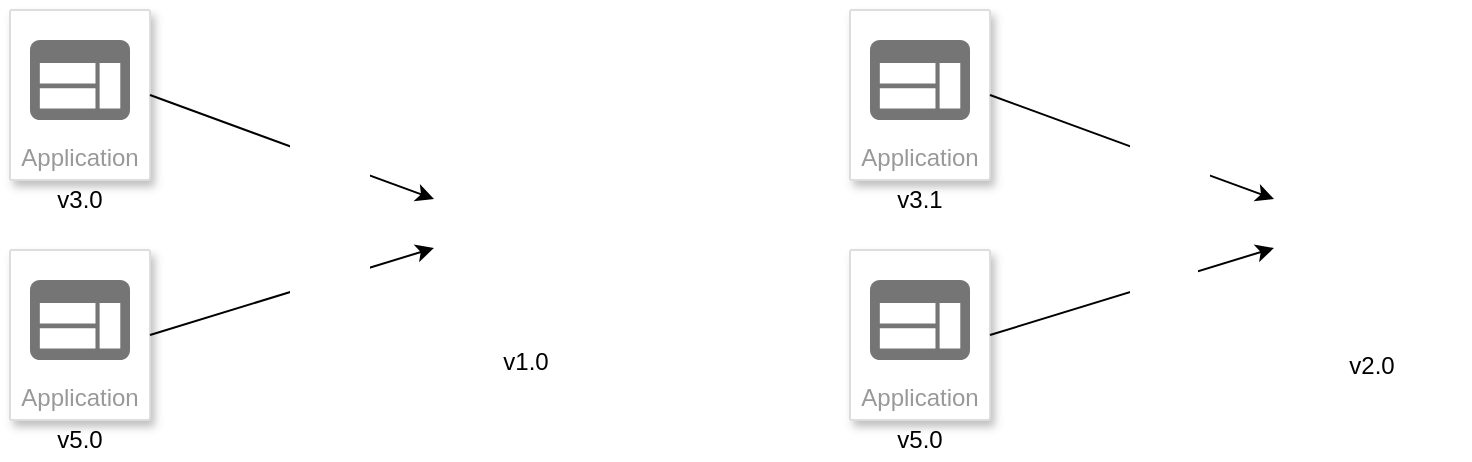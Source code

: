 <mxfile version="14.2.7" type="github">
  <diagram id="6MxjAhidh8VMmNFmY-1r" name="Page-1">
    <mxGraphModel dx="1043" dy="501" grid="1" gridSize="10" guides="1" tooltips="1" connect="1" arrows="1" fold="1" page="1" pageScale="1" pageWidth="827" pageHeight="1169" math="0" shadow="0">
      <root>
        <mxCell id="0" />
        <mxCell id="1" parent="0" />
        <mxCell id="15RppJiUgAy5fwv0_JGs-5" value="Application" style="strokeColor=#dddddd;shadow=1;strokeWidth=1;rounded=1;absoluteArcSize=1;arcSize=2;labelPosition=center;verticalLabelPosition=middle;align=center;verticalAlign=bottom;spacingLeft=0;fontColor=#999999;fontSize=12;whiteSpace=wrap;spacingBottom=2;" vertex="1" parent="1">
          <mxGeometry x="30" y="20" width="70" height="85" as="geometry" />
        </mxCell>
        <mxCell id="15RppJiUgAy5fwv0_JGs-6" value="" style="dashed=0;connectable=0;html=1;fillColor=#757575;strokeColor=none;shape=mxgraph.gcp2.application;part=1;" vertex="1" parent="15RppJiUgAy5fwv0_JGs-5">
          <mxGeometry x="0.5" width="50" height="40" relative="1" as="geometry">
            <mxPoint x="-25" y="15" as="offset" />
          </mxGeometry>
        </mxCell>
        <mxCell id="15RppJiUgAy5fwv0_JGs-7" value="Application" style="strokeColor=#dddddd;shadow=1;strokeWidth=1;rounded=1;absoluteArcSize=1;arcSize=2;labelPosition=center;verticalLabelPosition=middle;align=center;verticalAlign=bottom;spacingLeft=0;fontColor=#999999;fontSize=12;whiteSpace=wrap;spacingBottom=2;" vertex="1" parent="1">
          <mxGeometry x="30" y="140" width="70" height="85" as="geometry" />
        </mxCell>
        <mxCell id="15RppJiUgAy5fwv0_JGs-8" value="" style="dashed=0;connectable=0;html=1;fillColor=#757575;strokeColor=none;shape=mxgraph.gcp2.application;part=1;" vertex="1" parent="15RppJiUgAy5fwv0_JGs-7">
          <mxGeometry x="0.5" width="50" height="40" relative="1" as="geometry">
            <mxPoint x="-25" y="15" as="offset" />
          </mxGeometry>
        </mxCell>
        <mxCell id="15RppJiUgAy5fwv0_JGs-9" value="v1.0" style="text;html=1;strokeColor=none;fillColor=none;align=center;verticalAlign=middle;whiteSpace=wrap;rounded=0;" vertex="1" parent="1">
          <mxGeometry x="268" y="186" width="40" height="20" as="geometry" />
        </mxCell>
        <mxCell id="15RppJiUgAy5fwv0_JGs-23" value="" style="endArrow=classic;html=1;exitX=1;exitY=0.5;exitDx=0;exitDy=0;entryX=0;entryY=0.25;entryDx=0;entryDy=0;" edge="1" parent="1" source="15RppJiUgAy5fwv0_JGs-5" target="15RppJiUgAy5fwv0_JGs-24">
          <mxGeometry width="50" height="50" relative="1" as="geometry">
            <mxPoint x="150" y="240" as="sourcePoint" />
            <mxPoint x="250.63" y="135.44" as="targetPoint" />
          </mxGeometry>
        </mxCell>
        <mxCell id="15RppJiUgAy5fwv0_JGs-18" value="" style="shape=image;html=1;verticalAlign=top;verticalLabelPosition=bottom;labelBackgroundColor=#ffffff;imageAspect=0;aspect=fixed;image=https://cdn0.iconfinder.com/data/icons/super-mono-reflection/green/button-check_green.png;imageBackground=#ffffff;" vertex="1" parent="1">
          <mxGeometry x="170" y="80" width="40" height="40" as="geometry" />
        </mxCell>
        <mxCell id="15RppJiUgAy5fwv0_JGs-24" value="" style="shape=image;html=1;verticalAlign=top;verticalLabelPosition=bottom;labelBackgroundColor=#ffffff;imageAspect=0;aspect=fixed;image=https://cdn4.iconfinder.com/data/icons/web-development-5/500/api-code-window-128.png" vertex="1" parent="1">
          <mxGeometry x="242" y="90" width="98" height="98" as="geometry" />
        </mxCell>
        <mxCell id="15RppJiUgAy5fwv0_JGs-31" value="" style="endArrow=classic;html=1;exitX=1;exitY=0.5;exitDx=0;exitDy=0;entryX=0;entryY=0.5;entryDx=0;entryDy=0;" edge="1" parent="1" source="15RppJiUgAy5fwv0_JGs-7" target="15RppJiUgAy5fwv0_JGs-24">
          <mxGeometry width="50" height="50" relative="1" as="geometry">
            <mxPoint x="100" y="182.5" as="sourcePoint" />
            <mxPoint x="260" y="144" as="targetPoint" />
          </mxGeometry>
        </mxCell>
        <mxCell id="15RppJiUgAy5fwv0_JGs-30" value="" style="shape=image;html=1;verticalAlign=top;verticalLabelPosition=bottom;labelBackgroundColor=#ffffff;imageAspect=0;aspect=fixed;image=https://cdn0.iconfinder.com/data/icons/super-mono-reflection/green/button-check_green.png;imageBackground=#ffffff;" vertex="1" parent="1">
          <mxGeometry x="170" y="146" width="40" height="40" as="geometry" />
        </mxCell>
        <mxCell id="15RppJiUgAy5fwv0_JGs-32" value="Application" style="strokeColor=#dddddd;shadow=1;strokeWidth=1;rounded=1;absoluteArcSize=1;arcSize=2;labelPosition=center;verticalLabelPosition=middle;align=center;verticalAlign=bottom;spacingLeft=0;fontColor=#999999;fontSize=12;whiteSpace=wrap;spacingBottom=2;" vertex="1" parent="1">
          <mxGeometry x="450" y="20" width="70" height="85" as="geometry" />
        </mxCell>
        <mxCell id="15RppJiUgAy5fwv0_JGs-33" value="" style="dashed=0;connectable=0;html=1;fillColor=#757575;strokeColor=none;shape=mxgraph.gcp2.application;part=1;" vertex="1" parent="15RppJiUgAy5fwv0_JGs-32">
          <mxGeometry x="0.5" width="50" height="40" relative="1" as="geometry">
            <mxPoint x="-25" y="15" as="offset" />
          </mxGeometry>
        </mxCell>
        <mxCell id="15RppJiUgAy5fwv0_JGs-34" value="Application" style="strokeColor=#dddddd;shadow=1;strokeWidth=1;rounded=1;absoluteArcSize=1;arcSize=2;labelPosition=center;verticalLabelPosition=middle;align=center;verticalAlign=bottom;spacingLeft=0;fontColor=#999999;fontSize=12;whiteSpace=wrap;spacingBottom=2;" vertex="1" parent="1">
          <mxGeometry x="450" y="140" width="70" height="85" as="geometry" />
        </mxCell>
        <mxCell id="15RppJiUgAy5fwv0_JGs-35" value="" style="dashed=0;connectable=0;html=1;fillColor=#757575;strokeColor=none;shape=mxgraph.gcp2.application;part=1;" vertex="1" parent="15RppJiUgAy5fwv0_JGs-34">
          <mxGeometry x="0.5" width="50" height="40" relative="1" as="geometry">
            <mxPoint x="-25" y="15" as="offset" />
          </mxGeometry>
        </mxCell>
        <mxCell id="15RppJiUgAy5fwv0_JGs-36" value="v2.0" style="text;html=1;strokeColor=none;fillColor=none;align=center;verticalAlign=middle;whiteSpace=wrap;rounded=0;" vertex="1" parent="1">
          <mxGeometry x="691" y="188" width="40" height="20" as="geometry" />
        </mxCell>
        <mxCell id="15RppJiUgAy5fwv0_JGs-37" value="" style="endArrow=classic;html=1;exitX=1;exitY=0.5;exitDx=0;exitDy=0;entryX=0;entryY=0.25;entryDx=0;entryDy=0;" edge="1" parent="1" source="15RppJiUgAy5fwv0_JGs-32" target="15RppJiUgAy5fwv0_JGs-39">
          <mxGeometry width="50" height="50" relative="1" as="geometry">
            <mxPoint x="570" y="240" as="sourcePoint" />
            <mxPoint x="670.63" y="135.44" as="targetPoint" />
          </mxGeometry>
        </mxCell>
        <mxCell id="15RppJiUgAy5fwv0_JGs-38" value="" style="shape=image;html=1;verticalAlign=top;verticalLabelPosition=bottom;labelBackgroundColor=#ffffff;imageAspect=0;aspect=fixed;image=https://cdn0.iconfinder.com/data/icons/super-mono-reflection/green/button-check_green.png;imageBackground=#ffffff;" vertex="1" parent="1">
          <mxGeometry x="590" y="80" width="40" height="40" as="geometry" />
        </mxCell>
        <mxCell id="15RppJiUgAy5fwv0_JGs-39" value="" style="shape=image;html=1;verticalAlign=top;verticalLabelPosition=bottom;labelBackgroundColor=#ffffff;imageAspect=0;aspect=fixed;image=https://cdn4.iconfinder.com/data/icons/web-development-5/500/api-code-window-128.png" vertex="1" parent="1">
          <mxGeometry x="662" y="90" width="98" height="98" as="geometry" />
        </mxCell>
        <mxCell id="15RppJiUgAy5fwv0_JGs-42" value="" style="endArrow=classic;html=1;exitX=1;exitY=0.5;exitDx=0;exitDy=0;entryX=0;entryY=0.5;entryDx=0;entryDy=0;" edge="1" parent="1" source="15RppJiUgAy5fwv0_JGs-34" target="15RppJiUgAy5fwv0_JGs-39">
          <mxGeometry width="50" height="50" relative="1" as="geometry">
            <mxPoint x="520" y="182.5" as="sourcePoint" />
            <mxPoint x="662" y="139" as="targetPoint" />
          </mxGeometry>
        </mxCell>
        <mxCell id="15RppJiUgAy5fwv0_JGs-16" value="" style="shape=image;html=1;verticalAlign=top;verticalLabelPosition=bottom;labelBackgroundColor=#ffffff;imageAspect=0;aspect=fixed;image=https://cdn0.iconfinder.com/data/icons/super-mono-reflection/red/button-check_red.png;imageBackground=#ffffff;" vertex="1" parent="1">
          <mxGeometry x="590" y="142" width="34" height="34" as="geometry" />
        </mxCell>
        <mxCell id="15RppJiUgAy5fwv0_JGs-43" value="v3.0" style="text;html=1;strokeColor=none;fillColor=none;align=center;verticalAlign=middle;whiteSpace=wrap;rounded=0;" vertex="1" parent="1">
          <mxGeometry x="45" y="105" width="40" height="20" as="geometry" />
        </mxCell>
        <mxCell id="15RppJiUgAy5fwv0_JGs-44" value="v3.1" style="text;html=1;strokeColor=none;fillColor=none;align=center;verticalAlign=middle;whiteSpace=wrap;rounded=0;" vertex="1" parent="1">
          <mxGeometry x="465" y="105" width="40" height="20" as="geometry" />
        </mxCell>
        <mxCell id="15RppJiUgAy5fwv0_JGs-45" value="v5.0" style="text;html=1;strokeColor=none;fillColor=none;align=center;verticalAlign=middle;whiteSpace=wrap;rounded=0;" vertex="1" parent="1">
          <mxGeometry x="45" y="225" width="40" height="20" as="geometry" />
        </mxCell>
        <mxCell id="15RppJiUgAy5fwv0_JGs-46" value="v5.0" style="text;html=1;strokeColor=none;fillColor=none;align=center;verticalAlign=middle;whiteSpace=wrap;rounded=0;" vertex="1" parent="1">
          <mxGeometry x="465" y="225" width="40" height="20" as="geometry" />
        </mxCell>
      </root>
    </mxGraphModel>
  </diagram>
</mxfile>
